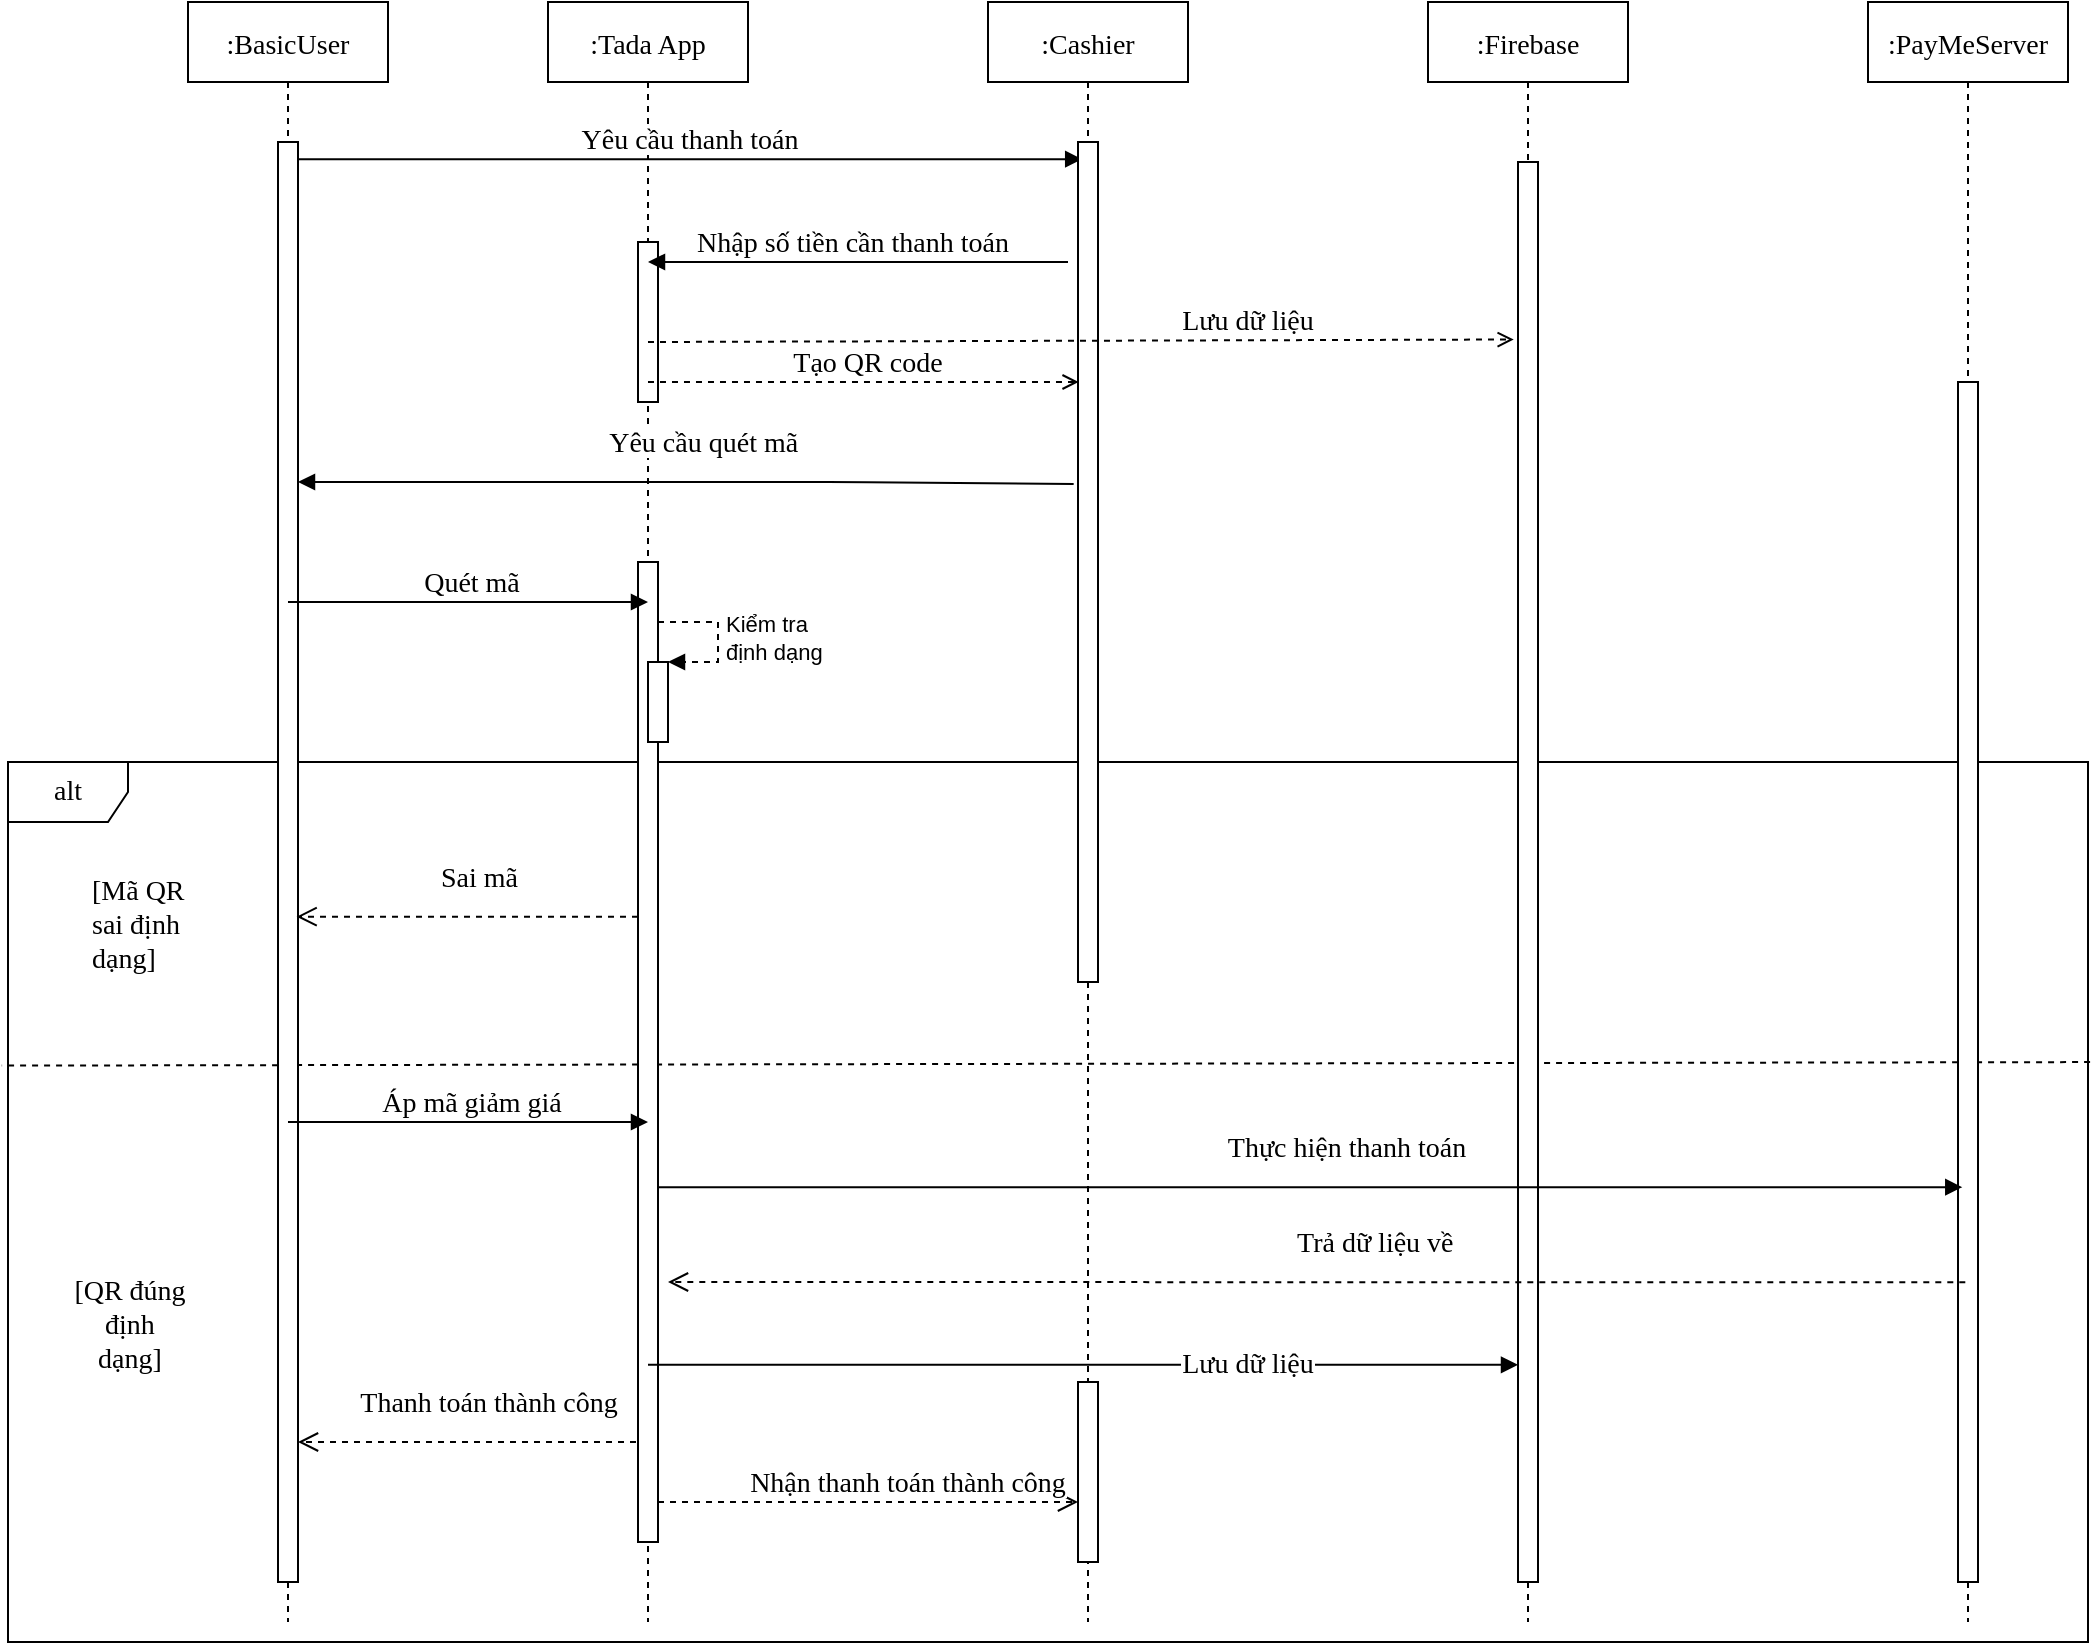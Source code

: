 <mxfile version="15.4.0" type="github">
  <diagram id="kgpKYQtTHZ0yAKxKKP6v" name="Page-1">
    <mxGraphModel dx="1736" dy="900" grid="1" gridSize="10" guides="1" tooltips="1" connect="1" arrows="1" fold="1" page="1" pageScale="1" pageWidth="850" pageHeight="1100" math="0" shadow="0">
      <root>
        <mxCell id="0" />
        <mxCell id="1" parent="0" />
        <mxCell id="EwP4T6tAKVzHk8vb18PM-20" value="" style="verticalAlign=bottom;endArrow=none;dashed=1;endSize=8;exitX=1.001;exitY=0.341;shadow=0;strokeWidth=1;fontSize=14;fontFamily=Times New Roman;exitDx=0;exitDy=0;exitPerimeter=0;entryX=-0.003;entryY=0.345;entryDx=0;entryDy=0;entryPerimeter=0;endFill=0;" parent="1" source="EwP4T6tAKVzHk8vb18PM-1" target="EwP4T6tAKVzHk8vb18PM-1" edge="1">
          <mxGeometry relative="1" as="geometry">
            <mxPoint x="275" y="476" as="targetPoint" />
          </mxGeometry>
        </mxCell>
        <mxCell id="EwP4T6tAKVzHk8vb18PM-1" value="alt" style="shape=umlFrame;whiteSpace=wrap;html=1;fontSize=14;fontFamily=Times New Roman;" parent="1" vertex="1">
          <mxGeometry x="40" y="470" width="1040" height="440" as="geometry" />
        </mxCell>
        <mxCell id="EwP4T6tAKVzHk8vb18PM-2" value=":BasicUser" style="shape=umlLifeline;perimeter=lifelinePerimeter;container=1;collapsible=0;recursiveResize=0;rounded=0;shadow=0;strokeWidth=1;fontSize=14;fontFamily=Times New Roman;" parent="1" vertex="1">
          <mxGeometry x="130" y="90" width="100" height="810" as="geometry" />
        </mxCell>
        <mxCell id="EwP4T6tAKVzHk8vb18PM-3" value="" style="points=[];perimeter=orthogonalPerimeter;rounded=0;shadow=0;strokeWidth=1;fontSize=14;fontFamily=Times New Roman;" parent="EwP4T6tAKVzHk8vb18PM-2" vertex="1">
          <mxGeometry x="45" y="70" width="10" height="720" as="geometry" />
        </mxCell>
        <mxCell id="EwP4T6tAKVzHk8vb18PM-4" value=":Tada App" style="shape=umlLifeline;perimeter=lifelinePerimeter;container=1;collapsible=0;recursiveResize=0;rounded=0;shadow=0;strokeWidth=1;fontSize=14;fontFamily=Times New Roman;" parent="1" vertex="1">
          <mxGeometry x="310" y="90" width="100" height="810" as="geometry" />
        </mxCell>
        <mxCell id="EwP4T6tAKVzHk8vb18PM-5" value="" style="points=[];perimeter=orthogonalPerimeter;rounded=0;shadow=0;strokeWidth=1;fontSize=14;fontFamily=Times New Roman;" parent="EwP4T6tAKVzHk8vb18PM-4" vertex="1">
          <mxGeometry x="45" y="120" width="10" height="80" as="geometry" />
        </mxCell>
        <mxCell id="EwP4T6tAKVzHk8vb18PM-10" value="Thanh toán thành công" style="verticalAlign=bottom;endArrow=open;dashed=1;endSize=8;shadow=0;strokeWidth=1;fontSize=14;fontFamily=Times New Roman;" parent="EwP4T6tAKVzHk8vb18PM-4" edge="1">
          <mxGeometry x="-0.091" y="-10" relative="1" as="geometry">
            <mxPoint x="-125" y="720" as="targetPoint" />
            <mxPoint x="50" y="720" as="sourcePoint" />
            <mxPoint as="offset" />
          </mxGeometry>
        </mxCell>
        <mxCell id="EwP4T6tAKVzHk8vb18PM-37" value="" style="points=[];perimeter=orthogonalPerimeter;rounded=0;shadow=0;strokeWidth=1;fontSize=14;fontFamily=Times New Roman;" parent="EwP4T6tAKVzHk8vb18PM-4" vertex="1">
          <mxGeometry x="45" y="280" width="10" height="490" as="geometry" />
        </mxCell>
        <mxCell id="pTcN7C8oJuX1hHJxX6ot-10" value="Quét mã" style="verticalAlign=bottom;endArrow=block;shadow=0;strokeWidth=1;fontSize=14;fontFamily=Times New Roman;" edge="1" parent="EwP4T6tAKVzHk8vb18PM-4">
          <mxGeometry x="0.022" relative="1" as="geometry">
            <mxPoint x="-130.003" y="300" as="sourcePoint" />
            <mxPoint x="50" y="300" as="targetPoint" />
            <mxPoint as="offset" />
          </mxGeometry>
        </mxCell>
        <mxCell id="pTcN7C8oJuX1hHJxX6ot-11" value="" style="html=1;points=[];perimeter=orthogonalPerimeter;" vertex="1" parent="EwP4T6tAKVzHk8vb18PM-4">
          <mxGeometry x="50" y="330" width="10" height="40" as="geometry" />
        </mxCell>
        <mxCell id="pTcN7C8oJuX1hHJxX6ot-12" value="Kiểm tra &lt;br&gt;định dạng" style="edgeStyle=orthogonalEdgeStyle;html=1;align=left;spacingLeft=2;endArrow=block;rounded=0;entryX=1;entryY=0;dashed=1;" edge="1" target="pTcN7C8oJuX1hHJxX6ot-11" parent="EwP4T6tAKVzHk8vb18PM-4">
          <mxGeometry relative="1" as="geometry">
            <mxPoint x="55" y="310" as="sourcePoint" />
            <Array as="points">
              <mxPoint x="85" y="310" />
            </Array>
          </mxGeometry>
        </mxCell>
        <mxCell id="EwP4T6tAKVzHk8vb18PM-11" value="Yêu cầu thanh toán" style="verticalAlign=bottom;endArrow=block;entryX=0.471;entryY=0.097;shadow=0;strokeWidth=1;fontSize=14;fontFamily=Times New Roman;entryDx=0;entryDy=0;entryPerimeter=0;" parent="1" source="EwP4T6tAKVzHk8vb18PM-3" target="EwP4T6tAKVzHk8vb18PM-12" edge="1">
          <mxGeometry relative="1" as="geometry">
            <mxPoint x="285" y="170" as="sourcePoint" />
          </mxGeometry>
        </mxCell>
        <mxCell id="EwP4T6tAKVzHk8vb18PM-12" value=":Cashier" style="shape=umlLifeline;perimeter=lifelinePerimeter;container=1;collapsible=0;recursiveResize=0;rounded=0;shadow=0;strokeWidth=1;fontSize=14;fontFamily=Times New Roman;" parent="1" vertex="1">
          <mxGeometry x="530" y="90" width="100" height="810" as="geometry" />
        </mxCell>
        <mxCell id="EwP4T6tAKVzHk8vb18PM-13" value="" style="points=[];perimeter=orthogonalPerimeter;rounded=0;shadow=0;strokeWidth=1;fontSize=14;fontFamily=Times New Roman;" parent="EwP4T6tAKVzHk8vb18PM-12" vertex="1">
          <mxGeometry x="45" y="70" width="10" height="420" as="geometry" />
        </mxCell>
        <mxCell id="pTcN7C8oJuX1hHJxX6ot-13" value="Lưu dữ liệu" style="verticalAlign=bottom;endArrow=open;entryX=-0.214;entryY=0.125;shadow=0;strokeWidth=1;fontSize=14;fontFamily=Times New Roman;entryDx=0;entryDy=0;entryPerimeter=0;dashed=1;endFill=0;" edge="1" parent="EwP4T6tAKVzHk8vb18PM-12" target="EwP4T6tAKVzHk8vb18PM-26">
          <mxGeometry x="0.386" relative="1" as="geometry">
            <mxPoint x="-170.003" y="170.0" as="sourcePoint" />
            <mxPoint x="45.33" y="170.0" as="targetPoint" />
            <mxPoint as="offset" />
          </mxGeometry>
        </mxCell>
        <mxCell id="pTcN7C8oJuX1hHJxX6ot-21" value="" style="points=[];perimeter=orthogonalPerimeter;rounded=0;shadow=0;strokeWidth=1;fontSize=14;fontFamily=Times New Roman;" vertex="1" parent="EwP4T6tAKVzHk8vb18PM-12">
          <mxGeometry x="45" y="690" width="10" height="90" as="geometry" />
        </mxCell>
        <mxCell id="EwP4T6tAKVzHk8vb18PM-21" value="&lt;span style=&quot;color: rgb(0 , 0 , 0) ; font-size: 14px ; font-style: normal ; font-weight: 400 ; letter-spacing: normal ; text-align: center ; text-indent: 0px ; text-transform: none ; word-spacing: 0px ; display: inline ; float: none ; background-color: rgb(255 , 255 , 255)&quot;&gt;[Mã QR sai định dạng]&lt;/span&gt;" style="text;whiteSpace=wrap;html=1;fontSize=14;fontFamily=Times New Roman;" parent="1" vertex="1">
          <mxGeometry x="80" y="520" width="60" height="50" as="geometry" />
        </mxCell>
        <mxCell id="EwP4T6tAKVzHk8vb18PM-25" value=":Firebase" style="shape=umlLifeline;perimeter=lifelinePerimeter;container=1;collapsible=0;recursiveResize=0;rounded=0;shadow=0;strokeWidth=1;fontSize=14;fontFamily=Times New Roman;" parent="1" vertex="1">
          <mxGeometry x="750" y="90" width="100" height="810" as="geometry" />
        </mxCell>
        <mxCell id="EwP4T6tAKVzHk8vb18PM-26" value="" style="points=[];perimeter=orthogonalPerimeter;rounded=0;shadow=0;strokeWidth=1;fontSize=14;fontFamily=Times New Roman;" parent="EwP4T6tAKVzHk8vb18PM-25" vertex="1">
          <mxGeometry x="45" y="80" width="10" height="710" as="geometry" />
        </mxCell>
        <mxCell id="pTcN7C8oJuX1hHJxX6ot-4" value=":PayMeServer" style="shape=umlLifeline;perimeter=lifelinePerimeter;container=1;collapsible=0;recursiveResize=0;rounded=0;shadow=0;strokeWidth=1;fontSize=14;fontFamily=Times New Roman;" vertex="1" parent="1">
          <mxGeometry x="970" y="90" width="100" height="810" as="geometry" />
        </mxCell>
        <mxCell id="pTcN7C8oJuX1hHJxX6ot-5" value="" style="points=[];perimeter=orthogonalPerimeter;rounded=0;shadow=0;strokeWidth=1;fontSize=14;fontFamily=Times New Roman;" vertex="1" parent="pTcN7C8oJuX1hHJxX6ot-4">
          <mxGeometry x="45" y="190" width="10" height="600" as="geometry" />
        </mxCell>
        <mxCell id="pTcN7C8oJuX1hHJxX6ot-7" value="Nhập số tiền cần thanh toán" style="verticalAlign=bottom;endArrow=block;shadow=0;strokeWidth=1;fontSize=14;fontFamily=Times New Roman;" edge="1" parent="1">
          <mxGeometry x="0.022" relative="1" as="geometry">
            <mxPoint x="570" y="220" as="sourcePoint" />
            <mxPoint x="360" y="220" as="targetPoint" />
            <mxPoint as="offset" />
            <Array as="points" />
          </mxGeometry>
        </mxCell>
        <mxCell id="pTcN7C8oJuX1hHJxX6ot-8" value="Tạo QR code" style="verticalAlign=bottom;endArrow=open;entryX=0;entryY=0.63;shadow=0;strokeWidth=1;fontSize=14;fontFamily=Times New Roman;entryDx=0;entryDy=0;entryPerimeter=0;dashed=1;endFill=0;" edge="1" parent="1">
          <mxGeometry x="0.022" relative="1" as="geometry">
            <mxPoint x="359.997" y="280" as="sourcePoint" />
            <mxPoint x="575.33" y="280" as="targetPoint" />
            <mxPoint as="offset" />
          </mxGeometry>
        </mxCell>
        <mxCell id="pTcN7C8oJuX1hHJxX6ot-9" value="Yêu cầu quét mã" style="verticalAlign=bottom;endArrow=block;shadow=0;strokeWidth=1;fontSize=14;fontFamily=Times New Roman;exitX=-0.217;exitY=0.407;exitDx=0;exitDy=0;exitPerimeter=0;" edge="1" parent="1" source="EwP4T6tAKVzHk8vb18PM-13" target="EwP4T6tAKVzHk8vb18PM-3">
          <mxGeometry x="-0.047" y="-10" relative="1" as="geometry">
            <mxPoint x="220" y="310.27" as="sourcePoint" />
            <mxPoint x="660" y="310" as="targetPoint" />
            <mxPoint as="offset" />
            <Array as="points">
              <mxPoint x="460" y="330" />
            </Array>
          </mxGeometry>
        </mxCell>
        <mxCell id="EwP4T6tAKVzHk8vb18PM-23" value="&lt;div style=&quot;text-align: center ; font-size: 14px&quot;&gt;&lt;span style=&quot;background-color: rgb(255 , 255 , 255) ; font-size: 14px&quot;&gt;[QR đúng định dạng]&lt;/span&gt;&lt;/div&gt;" style="text;whiteSpace=wrap;html=1;fontSize=14;fontFamily=Times New Roman;" parent="1" vertex="1">
          <mxGeometry x="70" y="720" width="60" height="50" as="geometry" />
        </mxCell>
        <mxCell id="pTcN7C8oJuX1hHJxX6ot-15" value="Thực hiện thanh toán" style="verticalAlign=bottom;endArrow=block;shadow=0;strokeWidth=1;fontSize=14;fontFamily=Times New Roman;entryX=0.214;entryY=0.671;entryDx=0;entryDy=0;entryPerimeter=0;" edge="1" parent="1" source="EwP4T6tAKVzHk8vb18PM-37" target="pTcN7C8oJuX1hHJxX6ot-5">
          <mxGeometry x="0.056" y="10" relative="1" as="geometry">
            <mxPoint x="360" y="660" as="sourcePoint" />
            <mxPoint x="1005" y="660" as="targetPoint" />
            <mxPoint as="offset" />
          </mxGeometry>
        </mxCell>
        <mxCell id="pTcN7C8oJuX1hHJxX6ot-16" value="Trả dữ liệu về" style="verticalAlign=bottom;endArrow=open;dashed=1;endSize=8;shadow=0;strokeWidth=1;fontSize=14;fontFamily=Times New Roman;exitX=-0.129;exitY=0.636;exitDx=0;exitDy=0;exitPerimeter=0;entryX=1.071;entryY=0.64;entryDx=0;entryDy=0;entryPerimeter=0;" edge="1" parent="1">
          <mxGeometry x="-0.091" y="-10" relative="1" as="geometry">
            <mxPoint x="370.0" y="730.0" as="targetPoint" />
            <mxPoint x="1018.65" y="730.17" as="sourcePoint" />
            <mxPoint as="offset" />
            <Array as="points" />
          </mxGeometry>
        </mxCell>
        <mxCell id="pTcN7C8oJuX1hHJxX6ot-17" value="Sai mã " style="verticalAlign=bottom;endArrow=open;dashed=1;endSize=8;shadow=0;strokeWidth=1;fontSize=14;fontFamily=Times New Roman;entryX=0.929;entryY=0.538;entryDx=0;entryDy=0;entryPerimeter=0;" edge="1" parent="1" source="EwP4T6tAKVzHk8vb18PM-37" target="EwP4T6tAKVzHk8vb18PM-3">
          <mxGeometry x="-0.091" y="-10" relative="1" as="geometry">
            <mxPoint x="375" y="578.57" as="targetPoint" />
            <mxPoint x="1024.36" y="578.57" as="sourcePoint" />
            <mxPoint as="offset" />
            <Array as="points" />
          </mxGeometry>
        </mxCell>
        <mxCell id="pTcN7C8oJuX1hHJxX6ot-18" value="Lưu dữ liệu" style="verticalAlign=bottom;endArrow=block;shadow=0;strokeWidth=1;fontSize=14;fontFamily=Times New Roman;" edge="1" parent="1" target="EwP4T6tAKVzHk8vb18PM-26">
          <mxGeometry x="0.379" y="-9" relative="1" as="geometry">
            <mxPoint x="360" y="771.4" as="sourcePoint" />
            <mxPoint x="1017.14" y="770.0" as="targetPoint" />
            <mxPoint as="offset" />
          </mxGeometry>
        </mxCell>
        <mxCell id="pTcN7C8oJuX1hHJxX6ot-19" value="Áp mã giảm giá" style="verticalAlign=bottom;endArrow=block;shadow=0;strokeWidth=1;fontSize=14;fontFamily=Times New Roman;" edge="1" parent="1">
          <mxGeometry x="0.022" relative="1" as="geometry">
            <mxPoint x="179.997" y="650" as="sourcePoint" />
            <mxPoint x="360" y="650" as="targetPoint" />
            <mxPoint as="offset" />
          </mxGeometry>
        </mxCell>
        <mxCell id="pTcN7C8oJuX1hHJxX6ot-20" value="Nhận thanh toán thành công" style="verticalAlign=bottom;endArrow=open;dashed=1;endSize=8;shadow=0;strokeWidth=1;fontSize=14;fontFamily=Times New Roman;" edge="1" parent="1" target="pTcN7C8oJuX1hHJxX6ot-21">
          <mxGeometry x="0.191" relative="1" as="geometry">
            <mxPoint x="190" y="840.0" as="targetPoint" />
            <mxPoint x="365" y="840.0" as="sourcePoint" />
            <mxPoint as="offset" />
          </mxGeometry>
        </mxCell>
      </root>
    </mxGraphModel>
  </diagram>
</mxfile>
